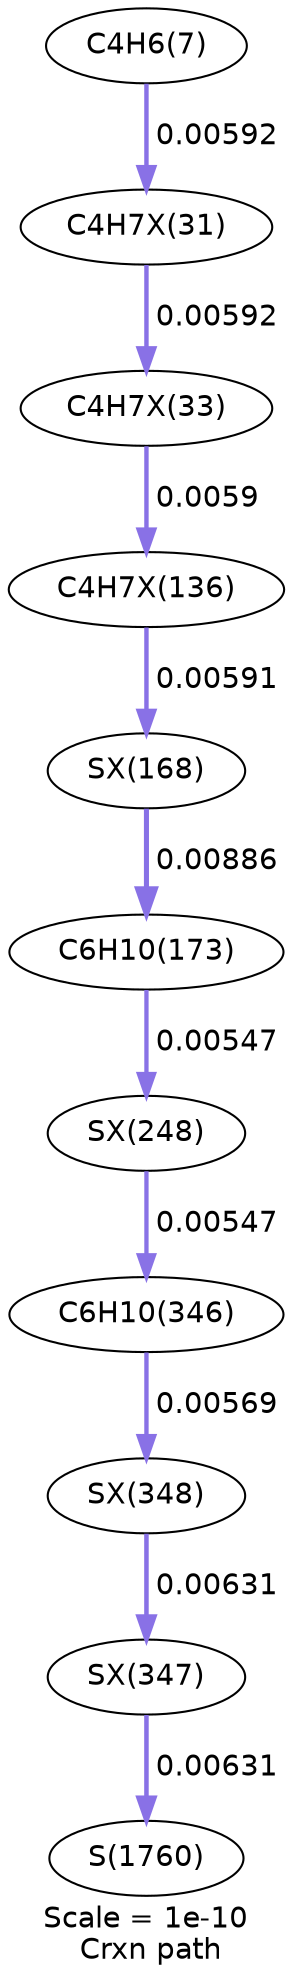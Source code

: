 digraph reaction_paths {
center=1;
s8 -> s22[fontname="Helvetica", style="setlinewidth(2.13)", arrowsize=1.06, color="0.7, 0.506, 0.9"
, label=" 0.00592"];
s22 -> s24[fontname="Helvetica", style="setlinewidth(2.13)", arrowsize=1.06, color="0.7, 0.506, 0.9"
, label=" 0.00592"];
s24 -> s32[fontname="Helvetica", style="setlinewidth(2.12)", arrowsize=1.06, color="0.7, 0.506, 0.9"
, label=" 0.0059"];
s32 -> s34[fontname="Helvetica", style="setlinewidth(2.13)", arrowsize=1.06, color="0.7, 0.506, 0.9"
, label=" 0.00591"];
s34 -> s12[fontname="Helvetica", style="setlinewidth(2.43)", arrowsize=1.22, color="0.7, 0.509, 0.9"
, label=" 0.00886"];
s12 -> s36[fontname="Helvetica", style="setlinewidth(2.07)", arrowsize=1.03, color="0.7, 0.505, 0.9"
, label=" 0.00547"];
s36 -> s13[fontname="Helvetica", style="setlinewidth(2.07)", arrowsize=1.03, color="0.7, 0.505, 0.9"
, label=" 0.00547"];
s13 -> s40[fontname="Helvetica", style="setlinewidth(2.1)", arrowsize=1.05, color="0.7, 0.506, 0.9"
, label=" 0.00569"];
s40 -> s39[fontname="Helvetica", style="setlinewidth(2.18)", arrowsize=1.09, color="0.7, 0.506, 0.9"
, label=" 0.00631"];
s39 -> s17[fontname="Helvetica", style="setlinewidth(2.18)", arrowsize=1.09, color="0.7, 0.506, 0.9"
, label=" 0.00631"];
s8 [ fontname="Helvetica", label="C4H6(7)"];
s12 [ fontname="Helvetica", label="C6H10(173)"];
s13 [ fontname="Helvetica", label="C6H10(346)"];
s17 [ fontname="Helvetica", label="S(1760)"];
s22 [ fontname="Helvetica", label="C4H7X(31)"];
s24 [ fontname="Helvetica", label="C4H7X(33)"];
s32 [ fontname="Helvetica", label="C4H7X(136)"];
s34 [ fontname="Helvetica", label="SX(168)"];
s36 [ fontname="Helvetica", label="SX(248)"];
s39 [ fontname="Helvetica", label="SX(347)"];
s40 [ fontname="Helvetica", label="SX(348)"];
 label = "Scale = 1e-10\l Crxn path";
 fontname = "Helvetica";
}
